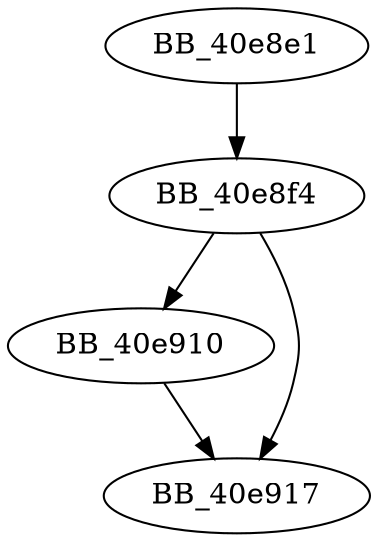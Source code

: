 DiGraph __isleadbyte_l{
BB_40e8e1->BB_40e8f4
BB_40e8f4->BB_40e910
BB_40e8f4->BB_40e917
BB_40e910->BB_40e917
}
